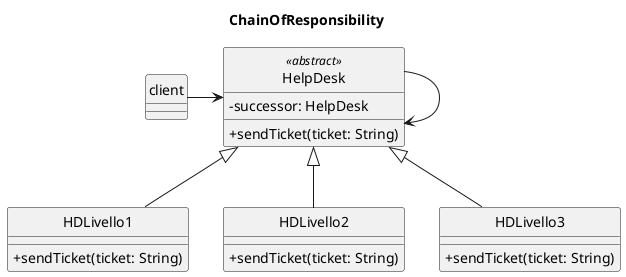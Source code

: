 ' PlantUML: tool per la generazione di UML (.png) in modo testuale
' supporta diversi diagrammi UML 
' (es. diagramma delle classi, di sequenza...)
' esempio file class_diagram.puml per generare UML a destra
' download (jar): http://plantuml.com/download
' documentazione: http://plantuml.com/class-diagram
' estensione per VS Code (PlantUML): https://marketplace.visualstudio.com/items?itemName=jebbs.plantuml
' (premi ALT-D per aprire la preview in VS Code)

@startuml ChainOfResponsibility

' START STYLE
skinparam {
	'monochrome true
	'shadowing false
	'classBackgroundColor white
	'noteBackgroundColor white
	classAttributeIconSize 0
	'linetype polyline
	'linetype ortho
}
hide circle
' END STYLE

title ChainOfResponsibility

class client {
}

class HelpDesk << abstract >>{
 - successor: HelpDesk
 + sendTicket(ticket: String)
}

class HDLivello1 {
    + sendTicket(ticket: String)
}

class HDLivello2 {
    + sendTicket(ticket: String)
}

class HDLivello3 {
    + sendTicket(ticket: String)
}

' definisco le relazioni
HelpDesk <-left- client
HelpDesk -right-> HelpDesk
HDLivello1 -up-|> HelpDesk
HDLivello2 -up-|> HelpDesk
HDLivello3 -up-|> HelpDesk
@enduml